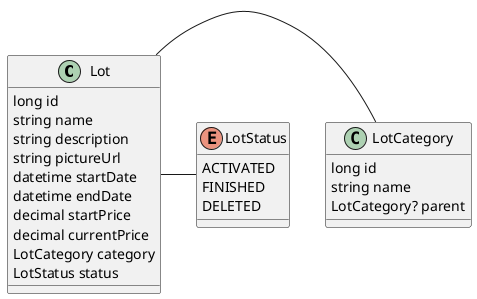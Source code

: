 @startuml

class Lot {
    long id
    string name
    string description
    string pictureUrl
    datetime startDate
    datetime endDate
    decimal startPrice
    decimal currentPrice
    LotCategory category
    LotStatus status
}

class LotCategory {
    long id
    string name
    LotCategory? parent
}

enum LotStatus {
    ACTIVATED
    FINISHED
    DELETED
}

Lot - LotCategory
Lot - LotStatus

@enduml
